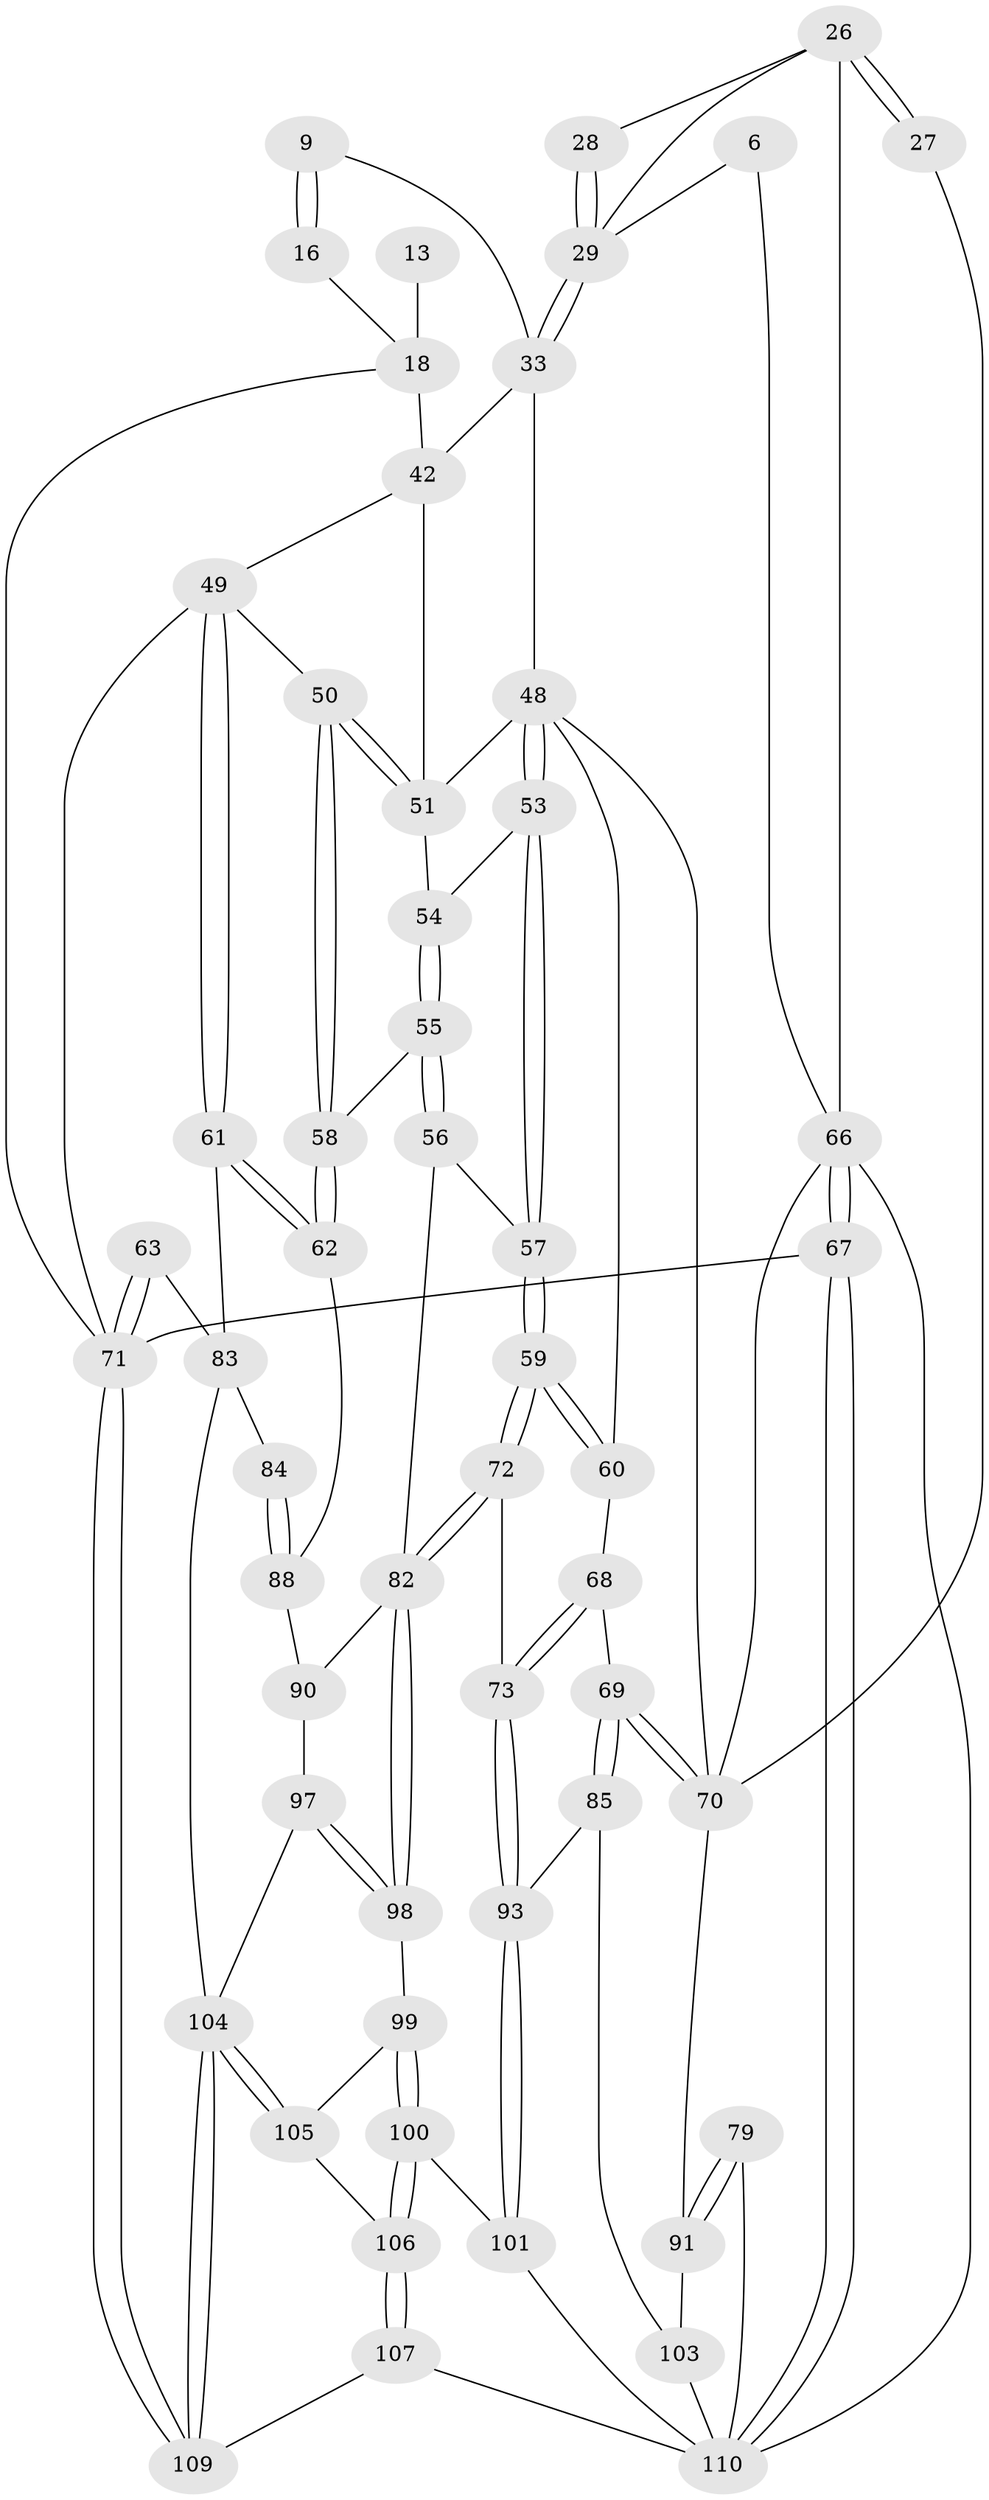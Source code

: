 // original degree distribution, {3: 0.01818181818181818, 6: 0.20909090909090908, 5: 0.5454545454545454, 4: 0.22727272727272727}
// Generated by graph-tools (version 1.1) at 2025/02/03/09/25 05:02:15]
// undirected, 55 vertices, 123 edges
graph export_dot {
graph [start="1"]
  node [color=gray90,style=filled];
  6 [pos="+0.483092186090778+0"];
  9 [pos="+0.6295575756260581+0.12904371053488561"];
  13 [pos="+0.8303758625698638+0.05236446126414958"];
  16 [pos="+0.7441154997071184+0.0629505926876885",super="+8"];
  18 [pos="+0.7832885297545402+0.14754915558462264",super="+15+17+14"];
  26 [pos="+0.25364335996483695+0.25915592318970754",super="+20+25"];
  27 [pos="+0.23472075274225176+0.27507615488946563"];
  28 [pos="+0.38981364921077954+0.19753559991849134"];
  29 [pos="+0.5062858264745443+0.3287096463844641",super="+11+12+19"];
  33 [pos="+0.5066472387551035+0.3296156622305489",super="+32"];
  42 [pos="+0.702012934018342+0.35833805273156166",super="+36+35"];
  48 [pos="+0.5120268835658665+0.4129640463144476",super="+46+47"];
  49 [pos="+0.9166328083068728+0.48274270568954797",super="+38"];
  50 [pos="+0.882069028494885+0.48052148247407644"];
  51 [pos="+0.8081794029178877+0.41823550699154893",super="+43+44+45"];
  53 [pos="+0.6131197959450294+0.5329174164727057"];
  54 [pos="+0.7569132135530455+0.44505964942042064",super="+52"];
  55 [pos="+0.7057957375268413+0.5880591828397234"];
  56 [pos="+0.6910240964916957+0.5890215770515003"];
  57 [pos="+0.6312866511786707+0.5777042611046528"];
  58 [pos="+0.7236969103559296+0.589110952163464"];
  59 [pos="+0.6008084391695283+0.6191371228177704"];
  60 [pos="+0.45642637228629007+0.6294955988358981"];
  61 [pos="+0.9156641220215039+0.6484643444958622"];
  62 [pos="+0.8288974258032891+0.6777051041856715"];
  63 [pos="+1+0.7563130337299422"];
  66 [pos="+0+0.7646581218266002",super="+41+24"];
  67 [pos="+0+1",super="+4"];
  68 [pos="+0.442030508307165+0.6519689001779052"];
  69 [pos="+0.3631174748265517+0.7316373428345323"];
  70 [pos="+0.19696786298191754+0.5370419527656772",super="+40"];
  71 [pos="+1+1",super="+3+37"];
  72 [pos="+0.5776429331078893+0.7593149991723058"];
  73 [pos="+0.5357132669662019+0.7579644709447402"];
  79 [pos="+0.06788073741145212+0.7349625024804203"];
  82 [pos="+0.5993185794229433+0.7998946853688491",super="+81+77"];
  83 [pos="+0.903521904492114+0.7759055791654985",super="+65+64"];
  84 [pos="+0.8581745567515191+0.7918450686551723"];
  85 [pos="+0.3704378433667841+0.7719671643022459"];
  88 [pos="+0.8273674599136829+0.8650448638691113",super="+75+74"];
  90 [pos="+0.7508512283651008+0.8196163279142713",super="+76+89"];
  91 [pos="+0.1434184126650514+0.8272792617034092",super="+87+78"];
  93 [pos="+0.3761987606798478+0.7757444211956753"];
  97 [pos="+0.8223627647605781+0.9087120341517062"];
  98 [pos="+0.5992321231307038+0.8042214028683383"];
  99 [pos="+0.5971651310848948+0.8130962601454078"];
  100 [pos="+0.46626990185879724+0.8896839824412796"];
  101 [pos="+0.41954914802550286+0.8671383709020646"];
  103 [pos="+0.24391545446028706+0.9199293564027915",super="+86+94"];
  104 [pos="+0.8132266740610039+1",super="+96+92"];
  105 [pos="+0.6063152182683577+0.862040523149797"];
  106 [pos="+0.5156193648904575+1"];
  107 [pos="+0.5099273339752839+1"];
  109 [pos="+0.825217575500031+1"];
  110 [pos="+0+1",super="+95+108"];
  6 -- 29;
  6 -- 66;
  9 -- 16 [weight=2];
  9 -- 16;
  9 -- 33;
  13 -- 18 [weight=3];
  16 -- 18 [weight=2];
  18 -- 71;
  18 -- 42 [weight=2];
  26 -- 27 [weight=2];
  26 -- 27;
  26 -- 28;
  26 -- 29;
  26 -- 66 [weight=2];
  27 -- 70;
  28 -- 29 [weight=2];
  28 -- 29;
  29 -- 33 [weight=2];
  29 -- 33;
  33 -- 42 [weight=2];
  33 -- 48;
  42 -- 49;
  42 -- 51 [weight=2];
  48 -- 53;
  48 -- 53;
  48 -- 51;
  48 -- 60;
  48 -- 70;
  49 -- 50;
  49 -- 61;
  49 -- 61;
  49 -- 71;
  50 -- 51;
  50 -- 51;
  50 -- 58;
  50 -- 58;
  51 -- 54 [weight=2];
  53 -- 57;
  53 -- 57;
  53 -- 54;
  54 -- 55;
  54 -- 55;
  55 -- 56;
  55 -- 56;
  55 -- 58;
  56 -- 57;
  56 -- 82;
  57 -- 59;
  57 -- 59;
  58 -- 62;
  58 -- 62;
  59 -- 60;
  59 -- 60;
  59 -- 72;
  59 -- 72;
  60 -- 68;
  61 -- 62;
  61 -- 62;
  61 -- 83;
  62 -- 88;
  63 -- 71 [weight=2];
  63 -- 71;
  63 -- 83;
  66 -- 67 [weight=3];
  66 -- 67;
  66 -- 110;
  66 -- 70;
  67 -- 110;
  67 -- 110;
  67 -- 71 [weight=2];
  68 -- 69;
  68 -- 73;
  68 -- 73;
  69 -- 70;
  69 -- 70;
  69 -- 85;
  69 -- 85;
  70 -- 91;
  71 -- 109;
  71 -- 109;
  72 -- 73;
  72 -- 82;
  72 -- 82;
  73 -- 93;
  73 -- 93;
  79 -- 91 [weight=2];
  79 -- 91;
  79 -- 110;
  82 -- 98;
  82 -- 98;
  82 -- 90 [weight=2];
  83 -- 84;
  83 -- 104 [weight=2];
  84 -- 88 [weight=2];
  84 -- 88;
  85 -- 93;
  85 -- 103;
  88 -- 90 [weight=2];
  90 -- 97;
  91 -- 103 [weight=2];
  93 -- 101;
  93 -- 101;
  97 -- 98;
  97 -- 98;
  97 -- 104;
  98 -- 99;
  99 -- 100;
  99 -- 100;
  99 -- 105;
  100 -- 101;
  100 -- 106;
  100 -- 106;
  101 -- 110;
  103 -- 110 [weight=2];
  104 -- 105;
  104 -- 105;
  104 -- 109;
  104 -- 109;
  105 -- 106;
  106 -- 107;
  106 -- 107;
  107 -- 109;
  107 -- 110;
}
